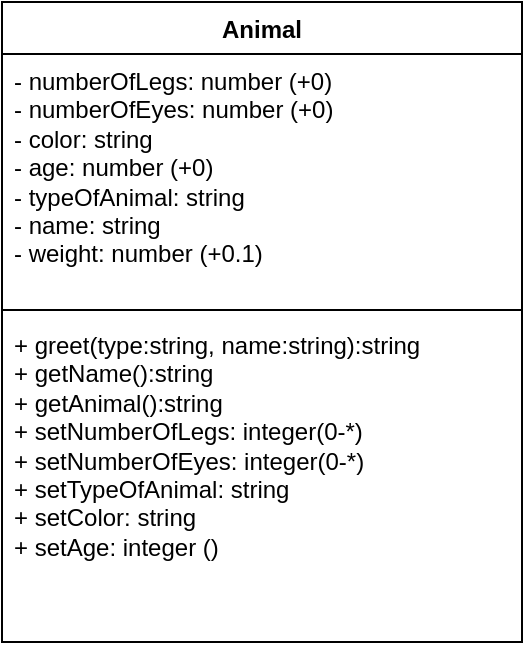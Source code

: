 <mxfile version="24.0.7" type="github">
  <diagram name="Page-1" id="2MS-s6YLC5v6uG3apD_g">
    <mxGraphModel dx="794" dy="458" grid="1" gridSize="10" guides="1" tooltips="1" connect="1" arrows="1" fold="1" page="1" pageScale="1" pageWidth="827" pageHeight="1169" math="0" shadow="0">
      <root>
        <mxCell id="0" />
        <mxCell id="1" parent="0" />
        <mxCell id="e3658H9JQ2eBRHRdhJrN-2" value="Animal" style="swimlane;fontStyle=1;align=center;verticalAlign=top;childLayout=stackLayout;horizontal=1;startSize=26;horizontalStack=0;resizeParent=1;resizeParentMax=0;resizeLast=0;collapsible=1;marginBottom=0;whiteSpace=wrap;html=1;" vertex="1" parent="1">
          <mxGeometry x="290" y="40" width="260" height="320" as="geometry" />
        </mxCell>
        <mxCell id="e3658H9JQ2eBRHRdhJrN-3" value="- numberOfLegs: number (+0)&lt;div&gt;- numberOfEyes: number (+0)&lt;/div&gt;&lt;div&gt;- color: string&lt;/div&gt;&lt;div&gt;- age: number (+0)&lt;/div&gt;&lt;div&gt;- typeOfAnimal: string&lt;/div&gt;&lt;div&gt;- name: string&lt;/div&gt;&lt;div&gt;- weight: number (+0.1)&lt;/div&gt;" style="text;strokeColor=none;fillColor=none;align=left;verticalAlign=top;spacingLeft=4;spacingRight=4;overflow=hidden;rotatable=0;points=[[0,0.5],[1,0.5]];portConstraint=eastwest;whiteSpace=wrap;html=1;" vertex="1" parent="e3658H9JQ2eBRHRdhJrN-2">
          <mxGeometry y="26" width="260" height="124" as="geometry" />
        </mxCell>
        <mxCell id="e3658H9JQ2eBRHRdhJrN-4" value="" style="line;strokeWidth=1;fillColor=none;align=left;verticalAlign=middle;spacingTop=-1;spacingLeft=3;spacingRight=3;rotatable=0;labelPosition=right;points=[];portConstraint=eastwest;strokeColor=inherit;" vertex="1" parent="e3658H9JQ2eBRHRdhJrN-2">
          <mxGeometry y="150" width="260" height="8" as="geometry" />
        </mxCell>
        <mxCell id="e3658H9JQ2eBRHRdhJrN-5" value="+ greet(type:string, name:string):string&lt;div&gt;+ getName():string&lt;/div&gt;&lt;div&gt;+ getAnimal():string&lt;/div&gt;&lt;div&gt;+ setNumberOfLegs: integer(0-*)&lt;/div&gt;&lt;div&gt;+ setNumberOfEyes: integer(0-*)&lt;/div&gt;&lt;div&gt;+ setTypeOfAnimal: string&lt;/div&gt;&lt;div&gt;+ setColor: string&lt;/div&gt;&lt;div&gt;+ setAge: integer ()&lt;/div&gt;&lt;div&gt;&lt;br&gt;&lt;/div&gt;" style="text;strokeColor=none;fillColor=none;align=left;verticalAlign=top;spacingLeft=4;spacingRight=4;overflow=hidden;rotatable=0;points=[[0,0.5],[1,0.5]];portConstraint=eastwest;whiteSpace=wrap;html=1;" vertex="1" parent="e3658H9JQ2eBRHRdhJrN-2">
          <mxGeometry y="158" width="260" height="162" as="geometry" />
        </mxCell>
      </root>
    </mxGraphModel>
  </diagram>
</mxfile>
